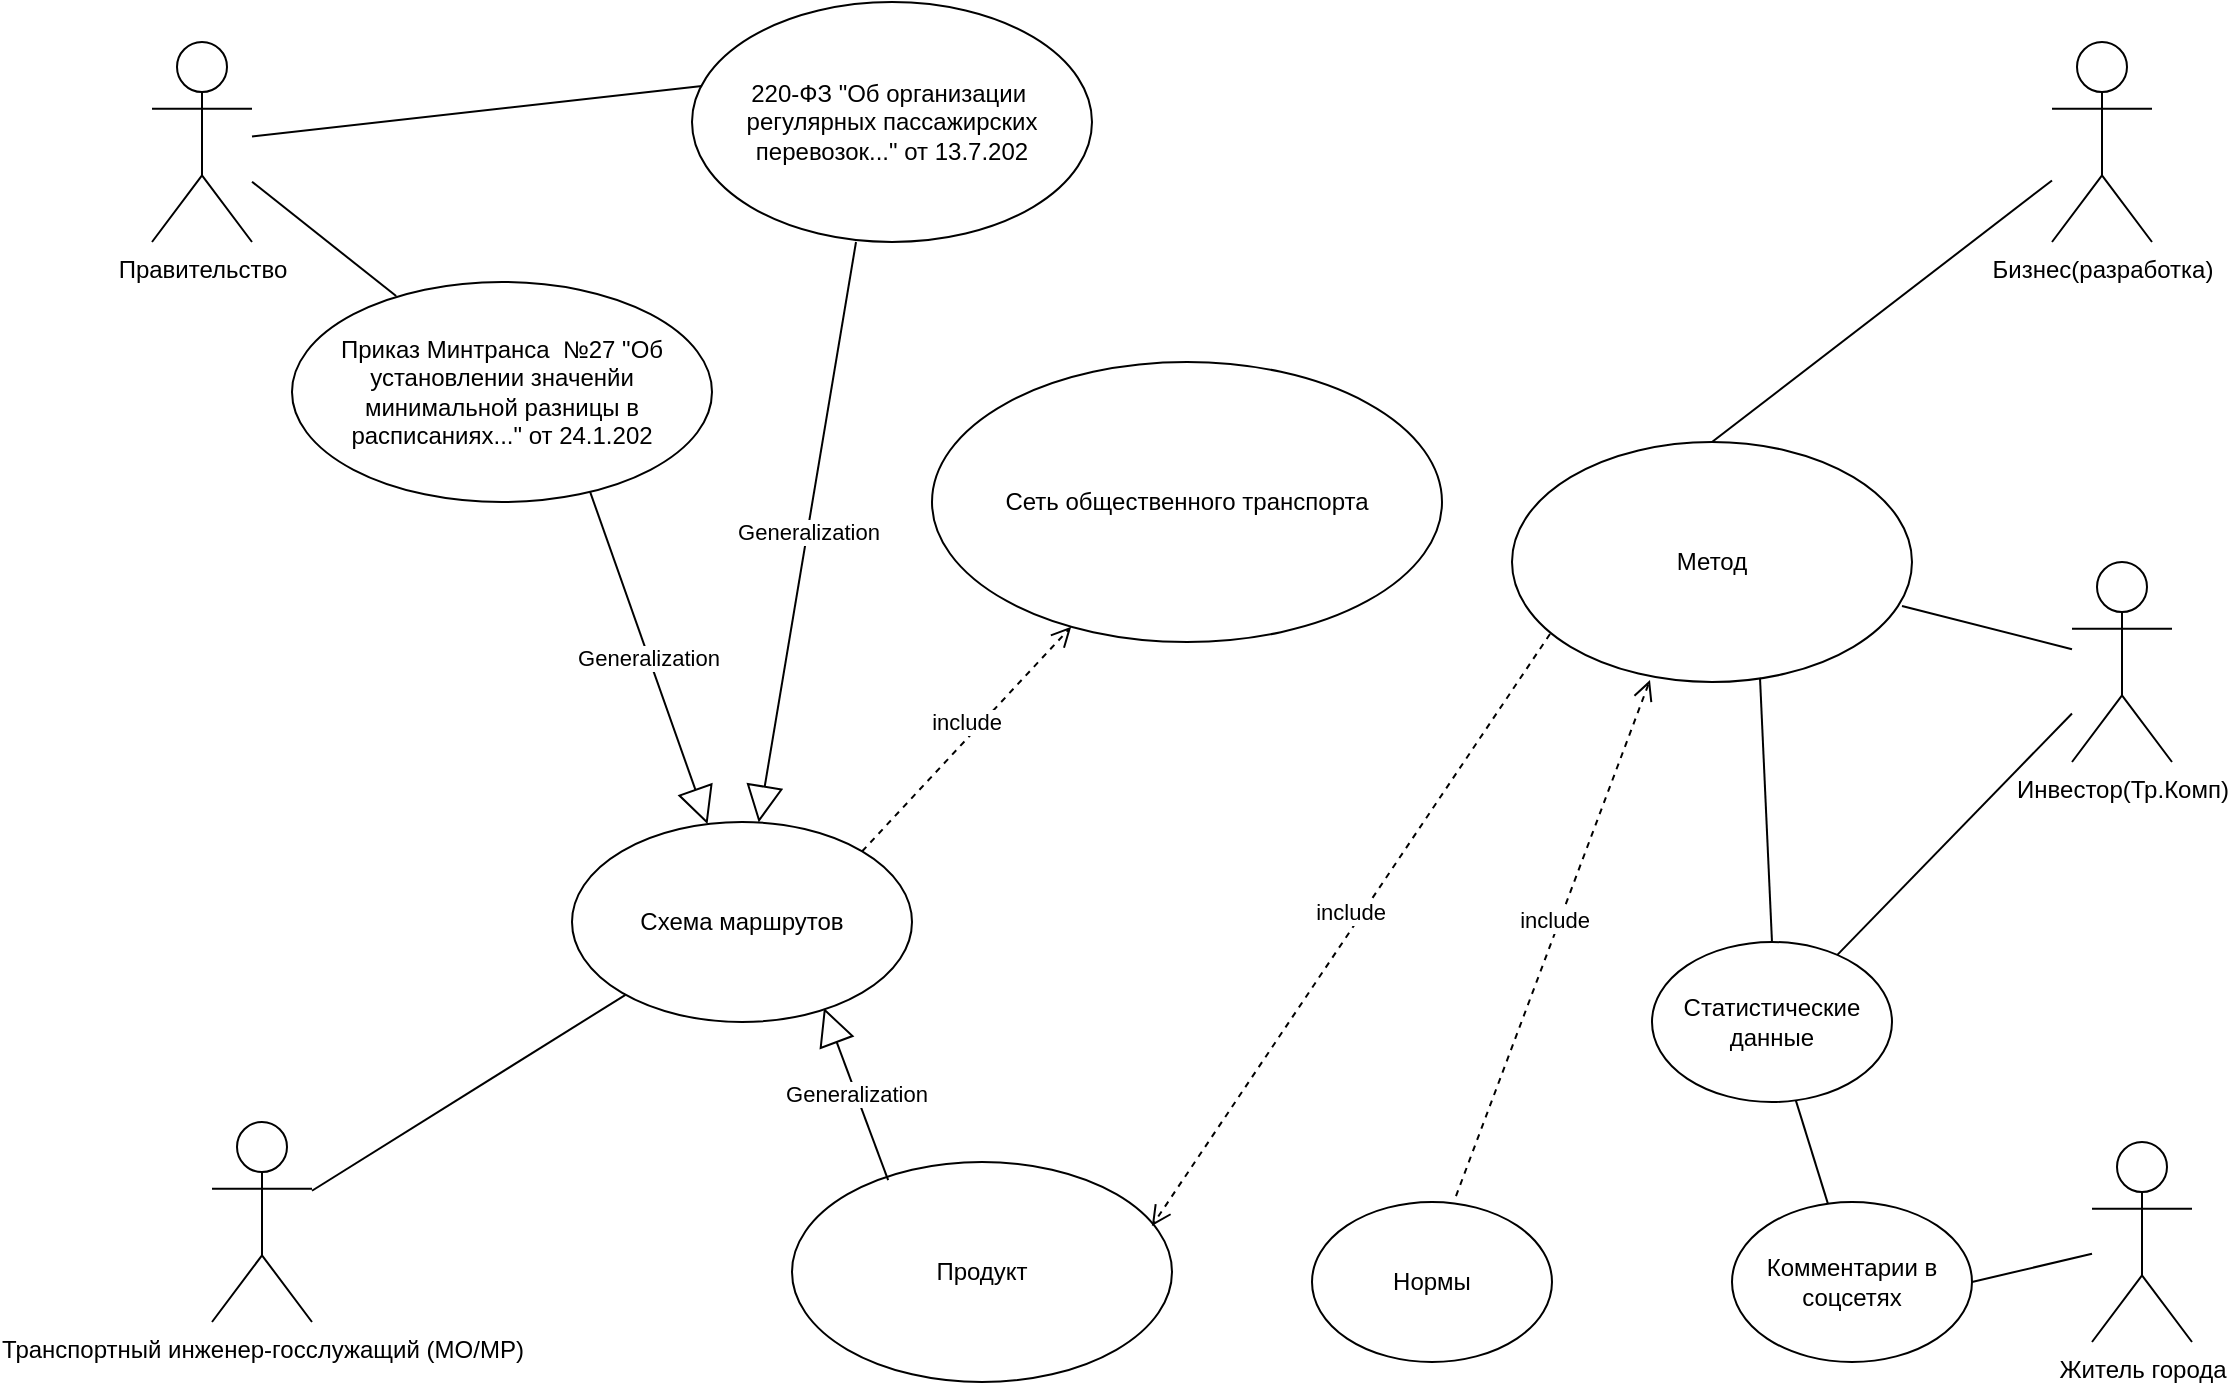 <mxfile version="24.7.14">
  <diagram name="Страница — 1" id="ytHI7eDZxkR5xtizNIfr">
    <mxGraphModel dx="1434" dy="859" grid="1" gridSize="10" guides="1" tooltips="1" connect="1" arrows="1" fold="1" page="1" pageScale="1" pageWidth="1169" pageHeight="827" math="0" shadow="0">
      <root>
        <mxCell id="0" />
        <mxCell id="1" parent="0" />
        <mxCell id="9djh7Bq-X6_z9qbAcK5B-2" value="Правительство" style="shape=umlActor;verticalLabelPosition=bottom;verticalAlign=top;html=1;outlineConnect=0;" vertex="1" parent="1">
          <mxGeometry x="90" y="70" width="50" height="100" as="geometry" />
        </mxCell>
        <mxCell id="9djh7Bq-X6_z9qbAcK5B-5" value="Транспортный инженер-госслужащий (МО/МР)" style="shape=umlActor;verticalLabelPosition=bottom;verticalAlign=top;html=1;outlineConnect=0;" vertex="1" parent="1">
          <mxGeometry x="120" y="610" width="50" height="100" as="geometry" />
        </mxCell>
        <mxCell id="9djh7Bq-X6_z9qbAcK5B-6" value="Инвестор(Тр.Комп)" style="shape=umlActor;verticalLabelPosition=bottom;verticalAlign=top;html=1;outlineConnect=0;" vertex="1" parent="1">
          <mxGeometry x="1050" y="330" width="50" height="100" as="geometry" />
        </mxCell>
        <mxCell id="9djh7Bq-X6_z9qbAcK5B-9" value="Бизнес(разработка)" style="shape=umlActor;verticalLabelPosition=bottom;verticalAlign=top;html=1;outlineConnect=0;" vertex="1" parent="1">
          <mxGeometry x="1040" y="70" width="50" height="100" as="geometry" />
        </mxCell>
        <mxCell id="9djh7Bq-X6_z9qbAcK5B-10" value="Житель города" style="shape=umlActor;verticalLabelPosition=bottom;verticalAlign=top;html=1;outlineConnect=0;" vertex="1" parent="1">
          <mxGeometry x="1060" y="620" width="50" height="100" as="geometry" />
        </mxCell>
        <mxCell id="9djh7Bq-X6_z9qbAcK5B-12" value="Сеть общественного транспорта" style="ellipse;whiteSpace=wrap;html=1;" vertex="1" parent="1">
          <mxGeometry x="480" y="230" width="255" height="140" as="geometry" />
        </mxCell>
        <mxCell id="9djh7Bq-X6_z9qbAcK5B-14" value="Метод" style="ellipse;whiteSpace=wrap;html=1;" vertex="1" parent="1">
          <mxGeometry x="770" y="270" width="200" height="120" as="geometry" />
        </mxCell>
        <mxCell id="9djh7Bq-X6_z9qbAcK5B-15" value="220-ФЗ &quot;Об организации&amp;nbsp; регулярных пассажирских перевозок...&quot; от 13.7.202" style="ellipse;whiteSpace=wrap;html=1;" vertex="1" parent="1">
          <mxGeometry x="360" y="50" width="200" height="120" as="geometry" />
        </mxCell>
        <mxCell id="9djh7Bq-X6_z9qbAcK5B-16" value="" style="endArrow=none;html=1;rounded=0;exitX=0.5;exitY=0;exitDx=0;exitDy=0;" edge="1" parent="1" source="9djh7Bq-X6_z9qbAcK5B-14" target="9djh7Bq-X6_z9qbAcK5B-9">
          <mxGeometry width="50" height="50" relative="1" as="geometry">
            <mxPoint x="550" y="590" as="sourcePoint" />
            <mxPoint x="1010" y="450" as="targetPoint" />
          </mxGeometry>
        </mxCell>
        <mxCell id="9djh7Bq-X6_z9qbAcK5B-18" value="" style="endArrow=none;html=1;rounded=0;" edge="1" parent="1" source="9djh7Bq-X6_z9qbAcK5B-35" target="9djh7Bq-X6_z9qbAcK5B-41">
          <mxGeometry width="50" height="50" relative="1" as="geometry">
            <mxPoint x="550" y="590" as="sourcePoint" />
            <mxPoint x="600" y="540" as="targetPoint" />
          </mxGeometry>
        </mxCell>
        <mxCell id="9djh7Bq-X6_z9qbAcK5B-21" value="" style="endArrow=none;html=1;rounded=0;exitX=0.975;exitY=0.683;exitDx=0;exitDy=0;exitPerimeter=0;" edge="1" parent="1" source="9djh7Bq-X6_z9qbAcK5B-14" target="9djh7Bq-X6_z9qbAcK5B-6">
          <mxGeometry width="50" height="50" relative="1" as="geometry">
            <mxPoint x="550" y="590" as="sourcePoint" />
            <mxPoint x="600" y="540" as="targetPoint" />
          </mxGeometry>
        </mxCell>
        <mxCell id="9djh7Bq-X6_z9qbAcK5B-25" value="" style="endArrow=none;html=1;rounded=0;entryX=0.025;entryY=0.35;entryDx=0;entryDy=0;entryPerimeter=0;" edge="1" parent="1" source="9djh7Bq-X6_z9qbAcK5B-2" target="9djh7Bq-X6_z9qbAcK5B-15">
          <mxGeometry width="50" height="50" relative="1" as="geometry">
            <mxPoint x="90" y="180" as="sourcePoint" />
            <mxPoint x="200" y="50" as="targetPoint" />
          </mxGeometry>
        </mxCell>
        <mxCell id="9djh7Bq-X6_z9qbAcK5B-33" value="Нормы" style="ellipse;whiteSpace=wrap;html=1;" vertex="1" parent="1">
          <mxGeometry x="670" y="650" width="120" height="80" as="geometry" />
        </mxCell>
        <mxCell id="9djh7Bq-X6_z9qbAcK5B-35" value="Статистические данные" style="ellipse;whiteSpace=wrap;html=1;" vertex="1" parent="1">
          <mxGeometry x="840" y="520" width="120" height="80" as="geometry" />
        </mxCell>
        <mxCell id="9djh7Bq-X6_z9qbAcK5B-36" value="" style="endArrow=none;html=1;rounded=0;" edge="1" parent="1" source="9djh7Bq-X6_z9qbAcK5B-35" target="9djh7Bq-X6_z9qbAcK5B-6">
          <mxGeometry width="50" height="50" relative="1" as="geometry">
            <mxPoint x="550" y="590" as="sourcePoint" />
            <mxPoint x="1030" y="660" as="targetPoint" />
          </mxGeometry>
        </mxCell>
        <mxCell id="9djh7Bq-X6_z9qbAcK5B-37" value="" style="endArrow=none;html=1;rounded=0;entryX=0.62;entryY=0.983;entryDx=0;entryDy=0;exitX=0.5;exitY=0;exitDx=0;exitDy=0;entryPerimeter=0;" edge="1" parent="1" source="9djh7Bq-X6_z9qbAcK5B-35" target="9djh7Bq-X6_z9qbAcK5B-14">
          <mxGeometry width="50" height="50" relative="1" as="geometry">
            <mxPoint x="550" y="590" as="sourcePoint" />
            <mxPoint x="600" y="540" as="targetPoint" />
          </mxGeometry>
        </mxCell>
        <mxCell id="9djh7Bq-X6_z9qbAcK5B-38" value="Продукт" style="ellipse;whiteSpace=wrap;html=1;" vertex="1" parent="1">
          <mxGeometry x="410" y="630" width="190" height="110" as="geometry" />
        </mxCell>
        <mxCell id="9djh7Bq-X6_z9qbAcK5B-41" value="Комментарии в соцсетях" style="ellipse;whiteSpace=wrap;html=1;" vertex="1" parent="1">
          <mxGeometry x="880" y="650" width="120" height="80" as="geometry" />
        </mxCell>
        <mxCell id="9djh7Bq-X6_z9qbAcK5B-43" value="" style="endArrow=none;html=1;rounded=0;exitX=1;exitY=0.5;exitDx=0;exitDy=0;" edge="1" parent="1" source="9djh7Bq-X6_z9qbAcK5B-41" target="9djh7Bq-X6_z9qbAcK5B-10">
          <mxGeometry width="50" height="50" relative="1" as="geometry">
            <mxPoint x="550" y="590" as="sourcePoint" />
            <mxPoint x="600" y="540" as="targetPoint" />
          </mxGeometry>
        </mxCell>
        <mxCell id="9djh7Bq-X6_z9qbAcK5B-52" value="include" style="html=1;verticalAlign=bottom;endArrow=open;dashed=1;endSize=8;curved=0;rounded=0;exitX=0.6;exitY=-0.037;exitDx=0;exitDy=0;exitPerimeter=0;entryX=0.345;entryY=0.992;entryDx=0;entryDy=0;entryPerimeter=0;" edge="1" parent="1" source="9djh7Bq-X6_z9qbAcK5B-33" target="9djh7Bq-X6_z9qbAcK5B-14">
          <mxGeometry relative="1" as="geometry">
            <mxPoint x="620" y="570" as="sourcePoint" />
            <mxPoint x="540" y="570" as="targetPoint" />
          </mxGeometry>
        </mxCell>
        <mxCell id="9djh7Bq-X6_z9qbAcK5B-54" value="include" style="html=1;verticalAlign=bottom;endArrow=open;dashed=1;endSize=8;curved=0;rounded=0;exitX=0.095;exitY=0.8;exitDx=0;exitDy=0;exitPerimeter=0;entryX=0.947;entryY=0.291;entryDx=0;entryDy=0;entryPerimeter=0;" edge="1" parent="1" source="9djh7Bq-X6_z9qbAcK5B-14" target="9djh7Bq-X6_z9qbAcK5B-38">
          <mxGeometry relative="1" as="geometry">
            <mxPoint x="620" y="570" as="sourcePoint" />
            <mxPoint x="540" y="570" as="targetPoint" />
          </mxGeometry>
        </mxCell>
        <mxCell id="9djh7Bq-X6_z9qbAcK5B-59" value="Generalization" style="endArrow=block;endSize=16;endFill=0;html=1;rounded=0;entryX=0.741;entryY=0.93;entryDx=0;entryDy=0;entryPerimeter=0;exitX=0.253;exitY=0.082;exitDx=0;exitDy=0;exitPerimeter=0;" edge="1" parent="1" source="9djh7Bq-X6_z9qbAcK5B-38" target="9djh7Bq-X6_z9qbAcK5B-64">
          <mxGeometry width="160" relative="1" as="geometry">
            <mxPoint x="500" y="670" as="sourcePoint" />
            <mxPoint x="660" y="670" as="targetPoint" />
          </mxGeometry>
        </mxCell>
        <mxCell id="9djh7Bq-X6_z9qbAcK5B-60" value="Generalization" style="endArrow=block;endSize=16;endFill=0;html=1;rounded=0;exitX=0.41;exitY=1;exitDx=0;exitDy=0;exitPerimeter=0;" edge="1" parent="1" source="9djh7Bq-X6_z9qbAcK5B-15" target="9djh7Bq-X6_z9qbAcK5B-64">
          <mxGeometry width="160" relative="1" as="geometry">
            <mxPoint x="500" y="670" as="sourcePoint" />
            <mxPoint x="660" y="670" as="targetPoint" />
          </mxGeometry>
        </mxCell>
        <mxCell id="9djh7Bq-X6_z9qbAcK5B-64" value="Схема маршрутов" style="ellipse;whiteSpace=wrap;html=1;" vertex="1" parent="1">
          <mxGeometry x="300" y="460" width="170" height="100" as="geometry" />
        </mxCell>
        <mxCell id="9djh7Bq-X6_z9qbAcK5B-65" value="" style="endArrow=none;html=1;rounded=0;" edge="1" parent="1" source="9djh7Bq-X6_z9qbAcK5B-5" target="9djh7Bq-X6_z9qbAcK5B-64">
          <mxGeometry width="50" height="50" relative="1" as="geometry">
            <mxPoint x="550" y="690" as="sourcePoint" />
            <mxPoint x="600" y="640" as="targetPoint" />
          </mxGeometry>
        </mxCell>
        <mxCell id="9djh7Bq-X6_z9qbAcK5B-67" value="include" style="html=1;verticalAlign=bottom;endArrow=open;dashed=1;endSize=8;curved=0;rounded=0;exitX=1;exitY=0;exitDx=0;exitDy=0;" edge="1" parent="1" source="9djh7Bq-X6_z9qbAcK5B-64" target="9djh7Bq-X6_z9qbAcK5B-12">
          <mxGeometry relative="1" as="geometry">
            <mxPoint x="620" y="470" as="sourcePoint" />
            <mxPoint x="540" y="470" as="targetPoint" />
          </mxGeometry>
        </mxCell>
        <mxCell id="9djh7Bq-X6_z9qbAcK5B-75" value="Приказ Минтранса&amp;nbsp; №27 &quot;Об установлении значенйи минимальной разницы в расписаниях...&quot; от 24.1.202" style="ellipse;whiteSpace=wrap;html=1;" vertex="1" parent="1">
          <mxGeometry x="160" y="190" width="210" height="110" as="geometry" />
        </mxCell>
        <mxCell id="9djh7Bq-X6_z9qbAcK5B-76" value="" style="endArrow=none;html=1;rounded=0;entryX=0.248;entryY=0.064;entryDx=0;entryDy=0;entryPerimeter=0;" edge="1" parent="1" source="9djh7Bq-X6_z9qbAcK5B-2" target="9djh7Bq-X6_z9qbAcK5B-75">
          <mxGeometry width="50" height="50" relative="1" as="geometry">
            <mxPoint x="160" y="290" as="sourcePoint" />
            <mxPoint x="690" y="380" as="targetPoint" />
          </mxGeometry>
        </mxCell>
        <mxCell id="9djh7Bq-X6_z9qbAcK5B-77" value="Generalization" style="endArrow=block;endSize=16;endFill=0;html=1;rounded=0;exitX=0.71;exitY=0.955;exitDx=0;exitDy=0;exitPerimeter=0;" edge="1" parent="1" source="9djh7Bq-X6_z9qbAcK5B-75" target="9djh7Bq-X6_z9qbAcK5B-64">
          <mxGeometry width="160" relative="1" as="geometry">
            <mxPoint x="309" y="310" as="sourcePoint" />
            <mxPoint x="260" y="600" as="targetPoint" />
          </mxGeometry>
        </mxCell>
      </root>
    </mxGraphModel>
  </diagram>
</mxfile>
